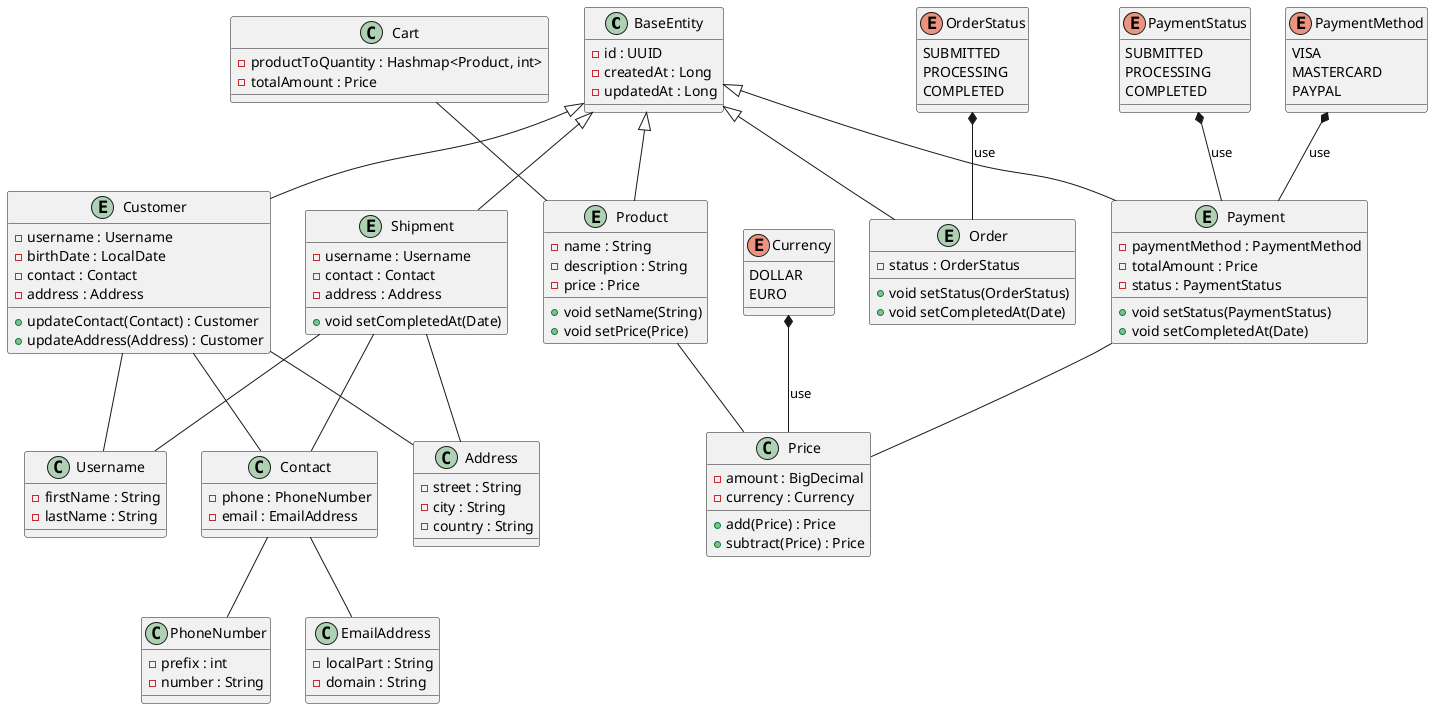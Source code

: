 @startuml
'https://plantuml.com/class-diagram


class BaseEntity {
- id : UUID
- createdAt : Long
- updatedAt : Long
}

class PhoneNumber {
- prefix : int
- number : String
}

class EmailAddress {
- localPart : String
- domain : String
}

class Contact {
- phone : PhoneNumber
- email : EmailAddress
}

class Address {
- street : String
- city : String
- country : String
}

class Username {
- firstName : String
- lastName : String
}

entity Customer extends BaseEntity {
- username : Username
- birthDate : LocalDate
- contact : Contact
- address : Address
+ updateContact(Contact) : Customer
+ updateAddress(Address) : Customer
}

enum Currency {
DOLLAR
EURO
}

class Price {
- amount : BigDecimal
- currency : Currency
+ add(Price) : Price
+ subtract(Price) : Price
}

entity Product extends BaseEntity {
- name : String
- description : String
- price : Price
+ void setName(String)
+ void setPrice(Price)
}

enum PaymentStatus {
SUBMITTED
PROCESSING
COMPLETED
}

enum PaymentMethod {
VISA
MASTERCARD
PAYPAL
}

entity Payment extends BaseEntity {
- paymentMethod : PaymentMethod
- totalAmount : Price
- status : PaymentStatus
+ void setStatus(PaymentStatus)
+ void setCompletedAt(Date)
}


entity Shipment extends BaseEntity {
- username : Username
- contact : Contact
- address : Address
+ void setCompletedAt(Date)
}

class Cart {
- productToQuantity : Hashmap<Product, int>
- totalAmount : Price
}

enum OrderStatus {
SUBMITTED
PROCESSING
COMPLETED
}

entity Order extends BaseEntity {
- status : OrderStatus
+ void setStatus(OrderStatus)
+ void setCompletedAt(Date)
}

Cart -- Product
Payment -- Price
Product -- Price
Currency *-- Price : use
OrderStatus *-- Order : use
PaymentStatus *-- Payment : use
PaymentMethod *-- Payment : use
Contact -- PhoneNumber
Contact -- EmailAddress
Customer -- Contact
Customer -- Username
Customer -- Address
Shipment -- Contact
Shipment -- Username
Shipment -- Address

@enduml